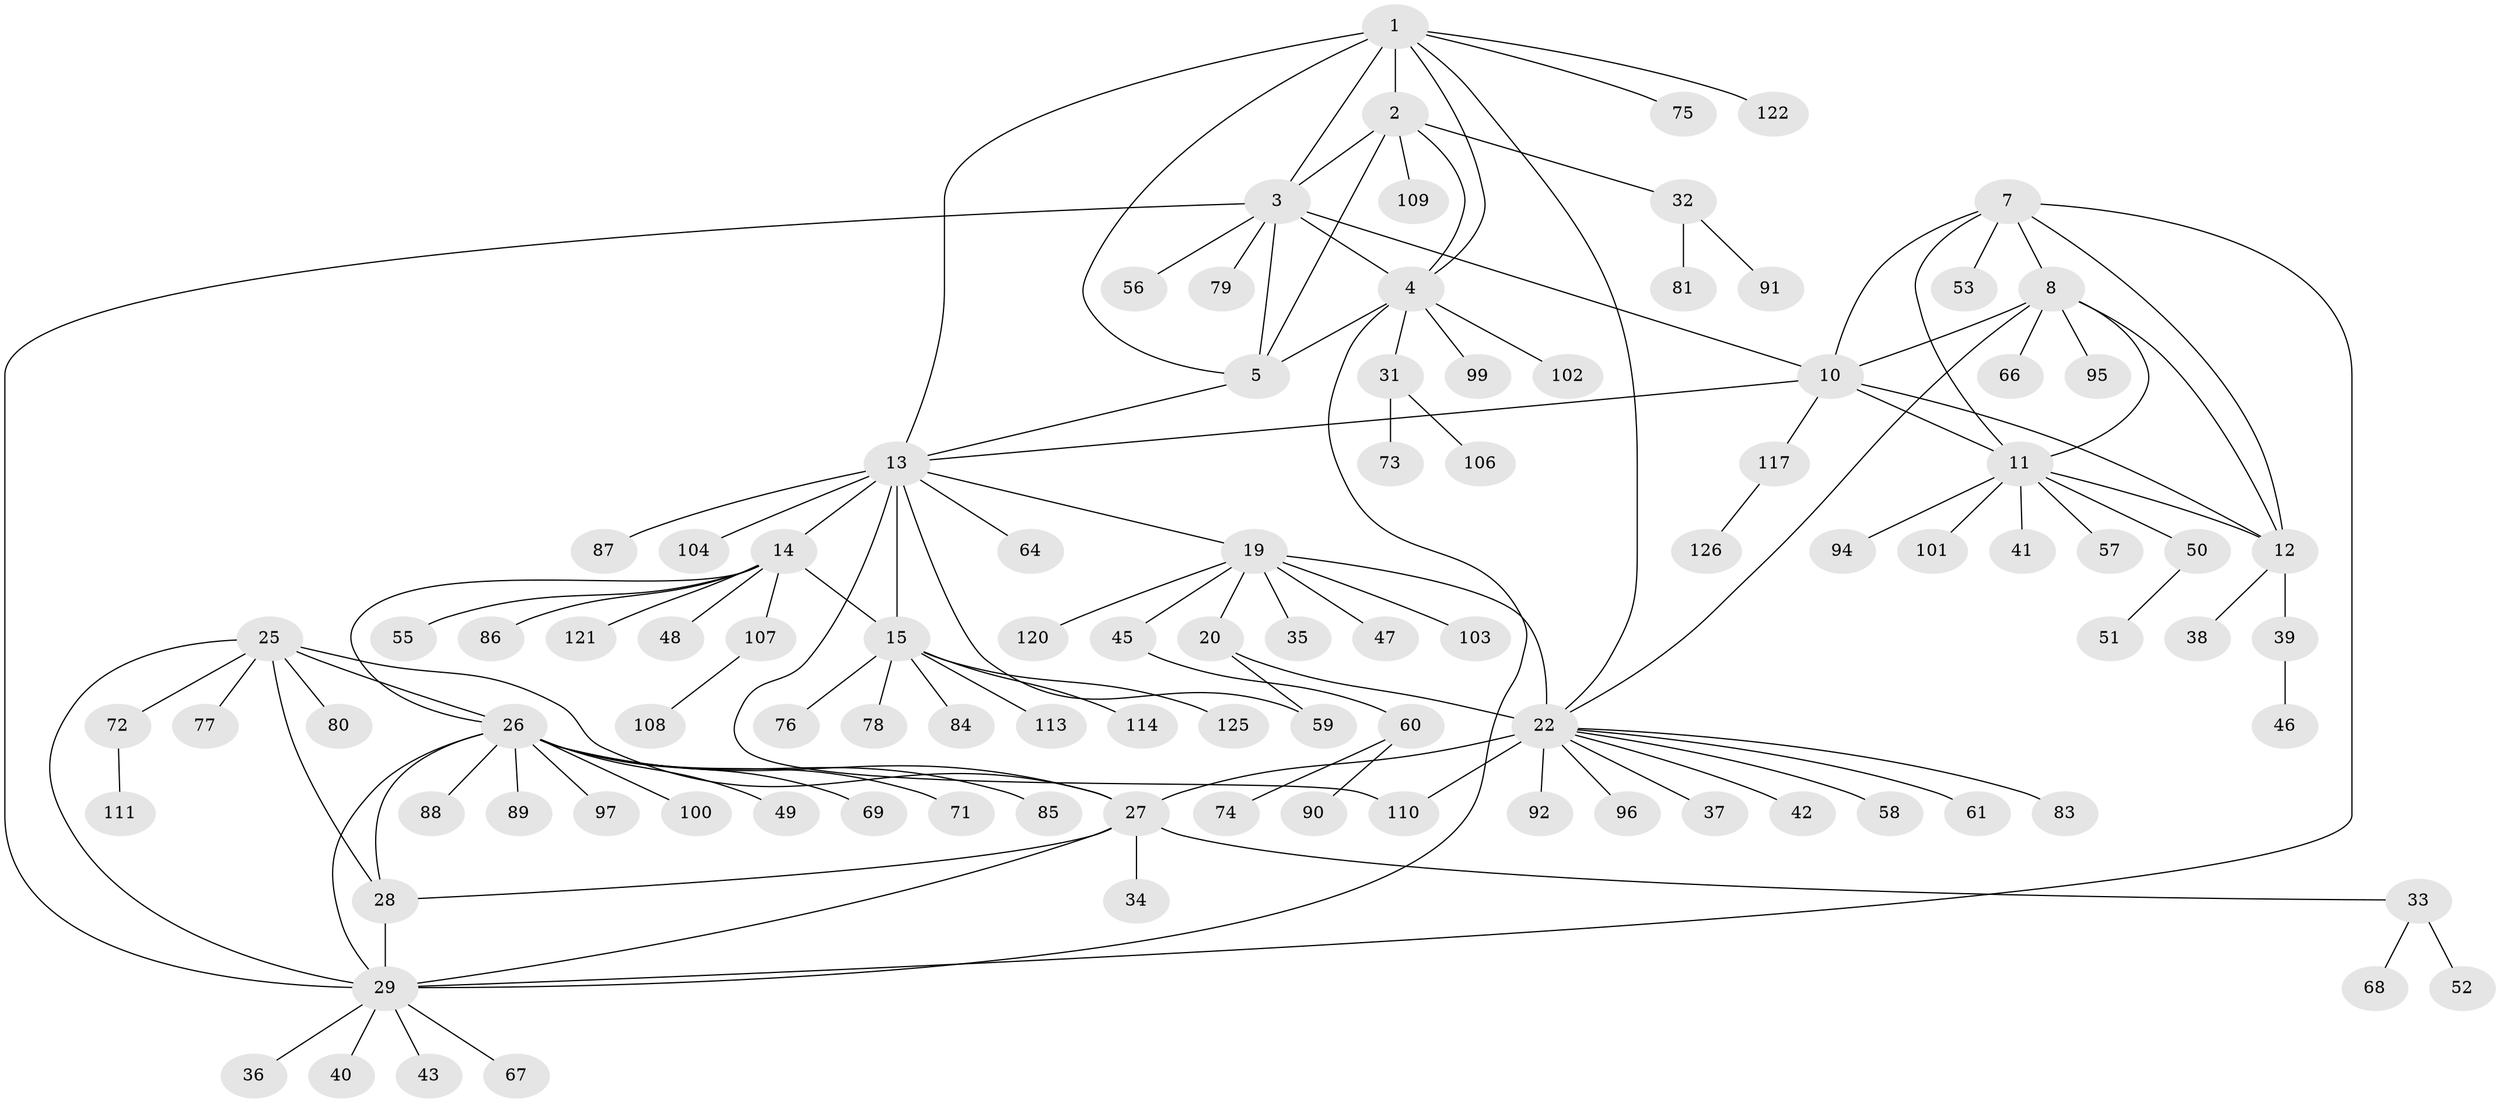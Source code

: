 // original degree distribution, {9: 0.05555555555555555, 8: 0.047619047619047616, 10: 0.007936507936507936, 6: 0.023809523809523808, 5: 0.03968253968253968, 7: 0.023809523809523808, 11: 0.007936507936507936, 13: 0.015873015873015872, 15: 0.007936507936507936, 12: 0.007936507936507936, 3: 0.023809523809523808, 4: 0.007936507936507936, 2: 0.12698412698412698, 1: 0.6031746031746031}
// Generated by graph-tools (version 1.1) at 2025/11/02/27/25 16:11:36]
// undirected, 100 vertices, 129 edges
graph export_dot {
graph [start="1"]
  node [color=gray90,style=filled];
  1 [super="+54"];
  2 [super="+112"];
  3 [super="+6"];
  4 [super="+63"];
  5;
  7 [super="+9"];
  8 [super="+82"];
  10;
  11 [super="+62"];
  12 [super="+123"];
  13 [super="+17"];
  14 [super="+18"];
  15 [super="+16"];
  19 [super="+24"];
  20 [super="+21"];
  22 [super="+23"];
  25 [super="+105"];
  26 [super="+44"];
  27 [super="+115"];
  28 [super="+30"];
  29 [super="+119"];
  31;
  32;
  33 [super="+70"];
  34 [super="+116"];
  35;
  36;
  37;
  38;
  39;
  40;
  41;
  42;
  43;
  45;
  46 [super="+98"];
  47;
  48 [super="+65"];
  49;
  50;
  51;
  52;
  53;
  55;
  56;
  57;
  58;
  59;
  60;
  61;
  64;
  66;
  67;
  68 [super="+93"];
  69;
  71;
  72;
  73;
  74;
  75;
  76;
  77;
  78;
  79;
  80;
  81 [super="+118"];
  83;
  84;
  85;
  86;
  87;
  88;
  89;
  90;
  91;
  92;
  94;
  95;
  96;
  97;
  99;
  100;
  101;
  102;
  103;
  104;
  106;
  107;
  108;
  109;
  110;
  111;
  113;
  114;
  117 [super="+124"];
  120;
  121;
  122;
  125;
  126;
  1 -- 2;
  1 -- 3 [weight=2];
  1 -- 4;
  1 -- 5;
  1 -- 22;
  1 -- 75;
  1 -- 122;
  1 -- 13;
  2 -- 3 [weight=2];
  2 -- 4;
  2 -- 5;
  2 -- 32;
  2 -- 109;
  3 -- 4 [weight=2];
  3 -- 5 [weight=2];
  3 -- 10;
  3 -- 56;
  3 -- 79;
  3 -- 29;
  4 -- 5;
  4 -- 29;
  4 -- 31;
  4 -- 99;
  4 -- 102;
  5 -- 13;
  7 -- 8 [weight=2];
  7 -- 10 [weight=2];
  7 -- 11 [weight=2];
  7 -- 12 [weight=2];
  7 -- 53;
  7 -- 29;
  8 -- 10;
  8 -- 11;
  8 -- 12;
  8 -- 22;
  8 -- 66;
  8 -- 95;
  10 -- 11;
  10 -- 12;
  10 -- 13;
  10 -- 117;
  11 -- 12;
  11 -- 41;
  11 -- 50;
  11 -- 57;
  11 -- 94;
  11 -- 101;
  12 -- 38;
  12 -- 39;
  13 -- 14 [weight=4];
  13 -- 15 [weight=4];
  13 -- 19;
  13 -- 59;
  13 -- 64;
  13 -- 87;
  13 -- 110;
  13 -- 104;
  14 -- 15 [weight=4];
  14 -- 26;
  14 -- 48;
  14 -- 86;
  14 -- 121;
  14 -- 55;
  14 -- 107;
  15 -- 78;
  15 -- 113;
  15 -- 114;
  15 -- 76;
  15 -- 84;
  15 -- 125;
  19 -- 20 [weight=4];
  19 -- 22 [weight=4];
  19 -- 45;
  19 -- 47;
  19 -- 103;
  19 -- 120;
  19 -- 35;
  20 -- 22 [weight=4];
  20 -- 59;
  22 -- 27;
  22 -- 96;
  22 -- 37;
  22 -- 42;
  22 -- 110;
  22 -- 83;
  22 -- 58;
  22 -- 92;
  22 -- 61;
  25 -- 26;
  25 -- 27;
  25 -- 28 [weight=2];
  25 -- 29;
  25 -- 72;
  25 -- 77;
  25 -- 80;
  26 -- 27;
  26 -- 28 [weight=2];
  26 -- 29;
  26 -- 49;
  26 -- 69;
  26 -- 71;
  26 -- 85;
  26 -- 88;
  26 -- 89;
  26 -- 97;
  26 -- 100;
  27 -- 28 [weight=2];
  27 -- 29;
  27 -- 33;
  27 -- 34;
  28 -- 29 [weight=2];
  29 -- 36;
  29 -- 40;
  29 -- 43;
  29 -- 67;
  31 -- 73;
  31 -- 106;
  32 -- 81;
  32 -- 91;
  33 -- 52;
  33 -- 68;
  39 -- 46;
  45 -- 60;
  50 -- 51;
  60 -- 74;
  60 -- 90;
  72 -- 111;
  107 -- 108;
  117 -- 126;
}
